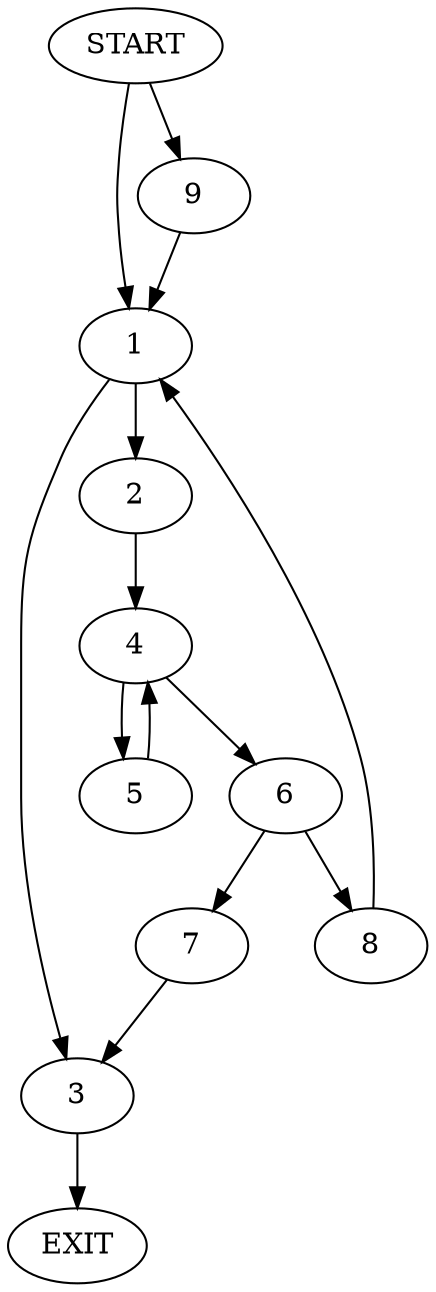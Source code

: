 digraph {
0 [label="START"]
10 [label="EXIT"]
0 -> 1
1 -> 2
1 -> 3
2 -> 4
3 -> 10
4 -> 5
4 -> 6
5 -> 4
6 -> 7
6 -> 8
8 -> 1
7 -> 3
0 -> 9
9 -> 1
}
